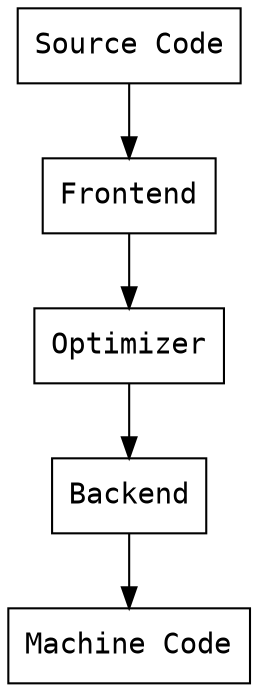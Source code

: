 digraph hierarchy {
  node [color=Black,fontname=Courier,shape=box] //All nodes will this shape and colour

 "Source Code"->Frontend->Optimizer->Backend->"Machine Code"
}
